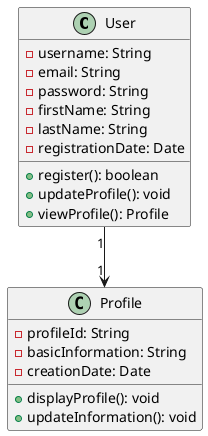 @startuml
class User {
    - username: String
    - email: String
    - password: String
    - firstName: String
    - lastName: String
    - registrationDate: Date
    + register(): boolean
    + updateProfile(): void
    + viewProfile(): Profile
}

class Profile {
    - profileId: String
    - basicInformation: String
    - creationDate: Date
    + displayProfile(): void
    + updateInformation(): void
}

User "1" --> "1" Profile
@enduml